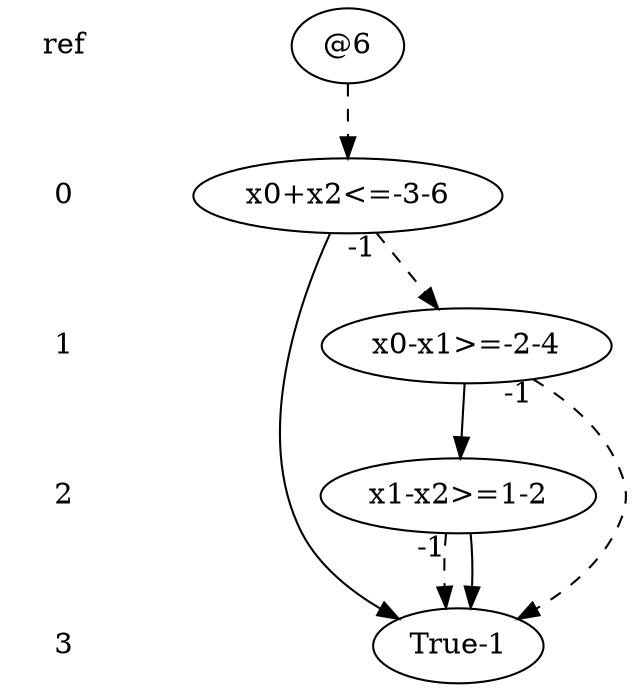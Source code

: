 
digraph {

    "L-1" -> "L0" [style="invis"];
    "L0" -> "L1" [style="invis"];
    "L1" -> "L2" [style="invis"];
    "L2" -> "L3" [style="invis"];
    2 -> 1 [style="dashed", taillabel="-1"];
    2 -> 1 [style="solid"];
    4 -> 1 [style="dashed", taillabel="-1"];
    4 -> 2 [style="solid"];
    6 -> 4 [style="dashed", taillabel="-1"];
    6 -> 1 [style="solid"];
    "ref6" -> 6 [style="dashed"];

    subgraph {
        rank = same
        "L-1" [label="ref", shape="none"];
        "ref6" [label="@6"];
    }

    subgraph {
        rank = same
        "L0" [label="0", shape="none"];
        6 [label="x0+x2<=-3-6"];
    }

    subgraph {
        rank = same
        "L1" [label="1", shape="none"];
        4 [label="x0-x1>=-2-4"];
    }

    subgraph {
        rank = same
        "L2" [label="2", shape="none"];
        2 [label="x1-x2>=1-2"];
    }

    subgraph {
        rank = same
        "L3" [label="3", shape="none"];
        1 [label="True-1"];
    }

}
